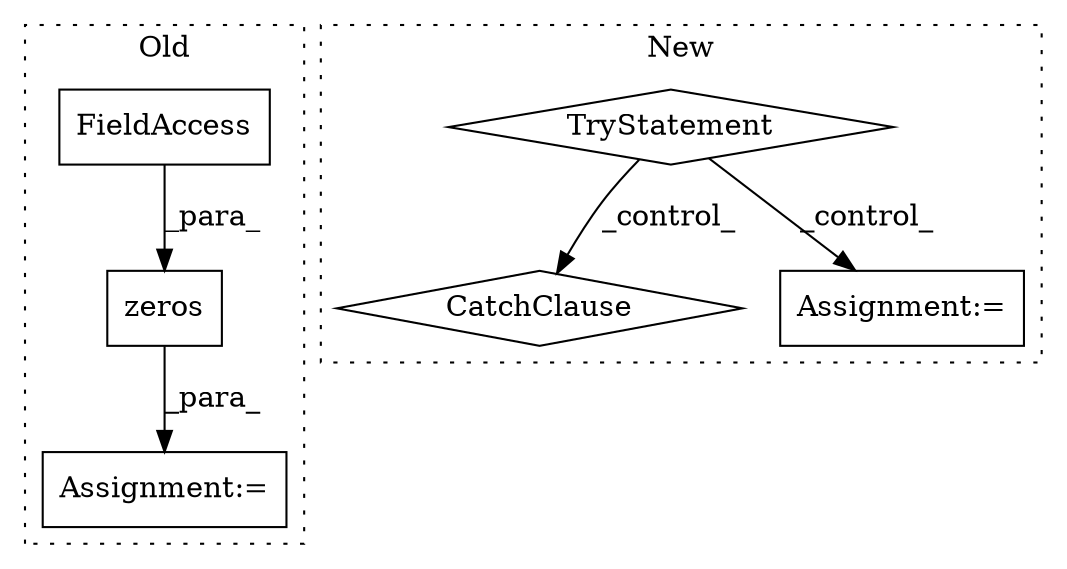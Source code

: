 digraph G {
subgraph cluster0 {
1 [label="zeros" a="32" s="6011,6055" l="6,1" shape="box"];
3 [label="Assignment:=" a="7" s="6413" l="1" shape="box"];
5 [label="FieldAccess" a="22" s="6039" l="8" shape="box"];
label = "Old";
style="dotted";
}
subgraph cluster1 {
2 [label="TryStatement" a="54" s="6517" l="4" shape="diamond"];
4 [label="CatchClause" a="12" s="6797,6822" l="11,2" shape="diamond"];
6 [label="Assignment:=" a="7" s="6584" l="1" shape="box"];
label = "New";
style="dotted";
}
1 -> 3 [label="_para_"];
2 -> 6 [label="_control_"];
2 -> 4 [label="_control_"];
5 -> 1 [label="_para_"];
}